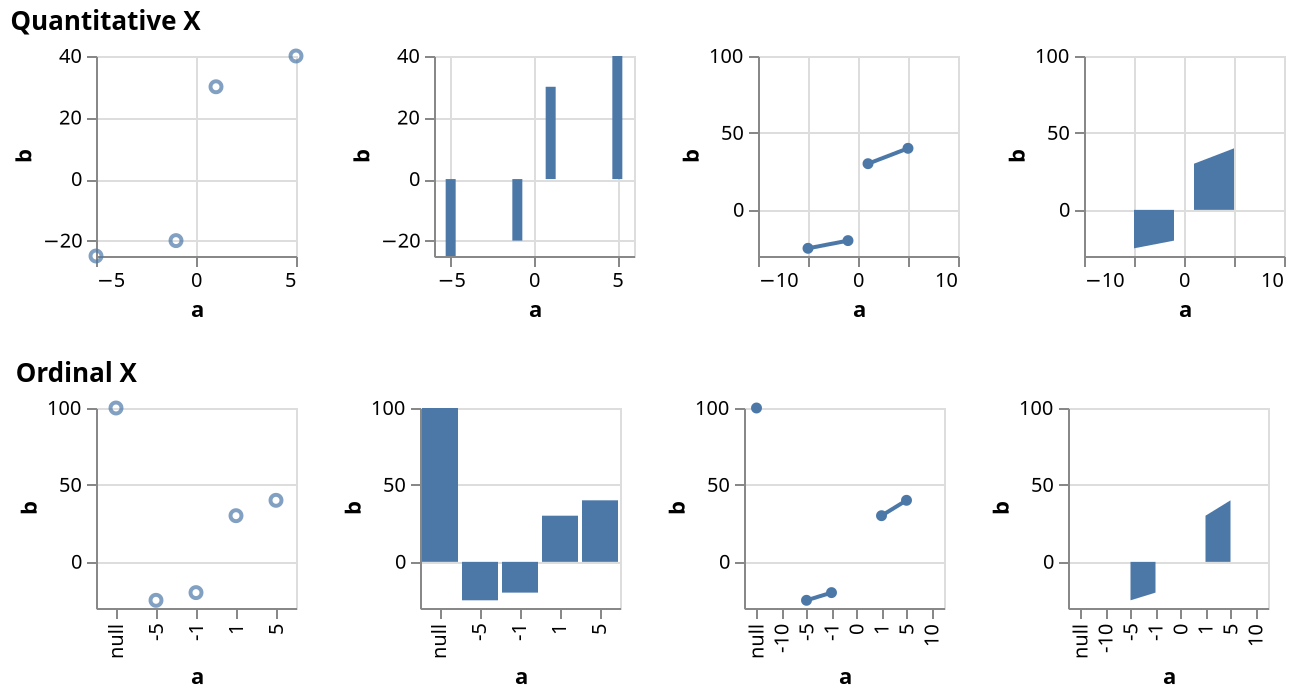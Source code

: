 {
  "$schema": "https://vega.github.io/schema/vega/v5.json",
  "description": "Testing invalid",
  "background": "white",
  "padding": 5,
  "data": [
    {
      "name": "source_0",
      "values": [
        {"a": null, "b": 100},
        {"a": -10, "b": null},
        {"a": -5, "b": -25},
        {"a": -1, "b": -20},
        {"a": 0, "b": null},
        {"a": 1, "b": 30},
        {"a": 5, "b": 40},
        {"a": 10, "b": null}
      ]
    },
    {
      "name": "data_0",
      "source": "source_0",
      "transform": [
        {"type": "formula", "expr": "toNumber(datum[\"a\"])", "as": "a"}
      ]
    },
    {
      "name": "data_2",
      "source": "data_0",
      "transform": [
        {
          "type": "filter",
          "expr": "isValid(datum[\"a\"]) && isFinite(+datum[\"a\"]) && isValid(datum[\"b\"]) && isFinite(+datum[\"b\"])"
        }
      ]
    },
    {
      "name": "data_3",
      "source": "data_0",
      "transform": [
        {
          "type": "stack",
          "groupby": ["a"],
          "field": "b",
          "sort": {"field": [], "order": []},
          "as": ["b_start", "b_end"],
          "offset": "zero"
        },
        {
          "type": "filter",
          "expr": "isValid(datum[\"a\"]) && isFinite(+datum[\"a\"]) && isValid(datum[\"b\"]) && isFinite(+datum[\"b\"])"
        }
      ]
    },
    {
      "name": "data_4",
      "source": "data_0",
      "transform": [
        {
          "type": "impute",
          "field": "b",
          "groupby": [],
          "key": "a",
          "method": "value",
          "value": 0
        },
        {
          "type": "stack",
          "groupby": ["a"],
          "field": "b",
          "sort": {"field": [], "order": []},
          "as": ["b_start", "b_end"],
          "offset": "zero"
        }
      ]
    },
    {
      "name": "data_5",
      "source": "data_0",
      "transform": [
        {
          "type": "filter",
          "expr": "isValid(datum[\"b\"]) && isFinite(+datum[\"b\"])"
        }
      ]
    },
    {
      "name": "data_6",
      "source": "data_0",
      "transform": [
        {
          "type": "stack",
          "groupby": ["a"],
          "field": "b",
          "sort": {"field": [], "order": []},
          "as": ["b_start", "b_end"],
          "offset": "zero"
        },
        {
          "type": "filter",
          "expr": "isValid(datum[\"b\"]) && isFinite(+datum[\"b\"])"
        }
      ]
    },
    {
      "name": "data_7",
      "source": "data_0",
      "transform": [
        {
          "type": "impute",
          "field": "b",
          "groupby": [],
          "key": "a",
          "method": "value",
          "value": 0
        },
        {
          "type": "stack",
          "groupby": ["a"],
          "field": "b",
          "sort": {"field": [], "order": []},
          "as": ["b_start", "b_end"],
          "offset": "zero"
        }
      ]
    }
  ],
  "signals": [
    {"name": "childHeight", "value": 100},
    {"name": "concat_0_childWidth", "value": 100},
    {"name": "concat_1_childWidth", "value": 100}
  ],
  "layout": {"padding": 20, "columns": 1, "bounds": "full", "align": "each"},
  "marks": [
    {
      "type": "group",
      "name": "concat_0_group",
      "title": {"text": "Quantitative X", "anchor": "start"},
      "layout": {"padding": 20, "bounds": "full", "align": "each"},
      "marks": [
        {
          "type": "group",
          "name": "concat_0_concat_0_group",
          "style": "cell",
          "encode": {
            "update": {
              "width": {"signal": "concat_0_childWidth"},
              "height": {"signal": "childHeight"}
            }
          },
          "marks": [
            {
              "name": "concat_0_concat_0_marks",
              "type": "symbol",
              "style": ["point"],
              "from": {"data": "data_2"},
              "encode": {
                "update": {
                  "opacity": {"value": 0.7},
                  "fill": {"value": "transparent"},
                  "stroke": {"value": "#4c78a8"},
                  "tooltip": {
                    "signal": "{\"a\": !isValid(datum[\"a\"]) || !isFinite(+datum[\"a\"]) ? \"\" + datum[\"a\"] : format(datum[\"a\"], \"\"), \"b\": !isValid(datum[\"b\"]) || !isFinite(+datum[\"b\"]) ? \"\" + datum[\"b\"] : format(datum[\"b\"], \"\")}"
                  },
                  "ariaRoleDescription": {"value": "point"},
                  "description": {
                    "signal": "\"a: \" + (!isValid(datum[\"a\"]) || !isFinite(+datum[\"a\"]) ? \"\" + datum[\"a\"] : format(datum[\"a\"], \"\")) + \"; b: \" + (!isValid(datum[\"b\"]) || !isFinite(+datum[\"b\"]) ? \"\" + datum[\"b\"] : format(datum[\"b\"], \"\"))"
                  },
                  "x": {"scale": "concat_0_concat_0_x", "field": "a"},
                  "y": {"scale": "concat_0_concat_0_y", "field": "b"}
                }
              }
            }
          ],
          "axes": [
            {
              "scale": "concat_0_concat_0_x",
              "orient": "bottom",
              "gridScale": "concat_0_concat_0_y",
              "grid": true,
              "tickCount": {"signal": "ceil(concat_0_childWidth/40)"},
              "domain": false,
              "labels": false,
              "aria": false,
              "maxExtent": 0,
              "minExtent": 0,
              "ticks": false,
              "zindex": 0
            },
            {
              "scale": "concat_0_concat_0_y",
              "orient": "left",
              "gridScale": "concat_0_concat_0_x",
              "grid": true,
              "tickCount": {"signal": "ceil(childHeight/40)"},
              "domain": false,
              "labels": false,
              "aria": false,
              "maxExtent": 0,
              "minExtent": 0,
              "ticks": false,
              "zindex": 0
            },
            {
              "scale": "concat_0_concat_0_x",
              "orient": "bottom",
              "grid": false,
              "title": "a",
              "labelFlush": true,
              "labelOverlap": true,
              "tickCount": {"signal": "ceil(concat_0_childWidth/40)"},
              "zindex": 0
            },
            {
              "scale": "concat_0_concat_0_y",
              "orient": "left",
              "grid": false,
              "title": "b",
              "labelOverlap": true,
              "tickCount": {"signal": "ceil(childHeight/40)"},
              "zindex": 0
            }
          ]
        },
        {
          "type": "group",
          "name": "concat_0_concat_1_group",
          "style": "cell",
          "encode": {
            "update": {
              "width": {"signal": "concat_0_childWidth"},
              "height": {"signal": "childHeight"}
            }
          },
          "marks": [
            {
              "name": "concat_0_concat_1_marks",
              "type": "rect",
              "style": ["bar"],
              "from": {"data": "data_3"},
              "encode": {
                "update": {
                  "fill": {"value": "#4c78a8"},
                  "tooltip": {
                    "signal": "{\"a\": !isValid(datum[\"a\"]) || !isFinite(+datum[\"a\"]) ? \"\" + datum[\"a\"] : format(datum[\"a\"], \"\"), \"b\": !isValid(datum[\"b\"]) || !isFinite(+datum[\"b\"]) ? \"\" + datum[\"b\"] : format(datum[\"b\"], \"\")}"
                  },
                  "ariaRoleDescription": {"value": "bar"},
                  "description": {
                    "signal": "\"a: \" + (!isValid(datum[\"a\"]) || !isFinite(+datum[\"a\"]) ? \"\" + datum[\"a\"] : format(datum[\"a\"], \"\")) + \"; b: \" + (!isValid(datum[\"b\"]) || !isFinite(+datum[\"b\"]) ? \"\" + datum[\"b\"] : format(datum[\"b\"], \"\"))"
                  },
                  "xc": {"scale": "concat_0_concat_1_x", "field": "a"},
                  "width": {"value": 5},
                  "y": {"scale": "concat_0_concat_1_y", "field": "b_end"},
                  "y2": {"scale": "concat_0_concat_1_y", "field": "b_start"}
                }
              }
            }
          ],
          "axes": [
            {
              "scale": "concat_0_concat_1_x",
              "orient": "bottom",
              "gridScale": "concat_0_concat_1_y",
              "grid": true,
              "tickCount": {"signal": "ceil(concat_0_childWidth/40)"},
              "domain": false,
              "labels": false,
              "aria": false,
              "maxExtent": 0,
              "minExtent": 0,
              "ticks": false,
              "zindex": 0
            },
            {
              "scale": "concat_0_concat_1_y",
              "orient": "left",
              "gridScale": "concat_0_concat_1_x",
              "grid": true,
              "tickCount": {"signal": "ceil(childHeight/40)"},
              "domain": false,
              "labels": false,
              "aria": false,
              "maxExtent": 0,
              "minExtent": 0,
              "ticks": false,
              "zindex": 0
            },
            {
              "scale": "concat_0_concat_1_x",
              "orient": "bottom",
              "grid": false,
              "title": "a",
              "labelFlush": true,
              "labelOverlap": true,
              "tickCount": {"signal": "ceil(concat_0_childWidth/40)"},
              "zindex": 0
            },
            {
              "scale": "concat_0_concat_1_y",
              "orient": "left",
              "grid": false,
              "title": "b",
              "labelOverlap": true,
              "tickCount": {"signal": "ceil(childHeight/40)"},
              "zindex": 0
            }
          ]
        },
        {
          "type": "group",
          "name": "concat_0_concat_2_group",
          "style": "cell",
          "encode": {
            "update": {
              "width": {"signal": "concat_0_childWidth"},
              "height": {"signal": "childHeight"}
            }
          },
          "marks": [
            {
              "name": "concat_0_concat_2_layer_0_marks",
              "type": "line",
              "style": ["line"],
              "sort": {"field": "x"},
              "from": {"data": "data_0"},
              "encode": {
                "update": {
                  "stroke": {"value": "#4c78a8"},
                  "tooltip": {
                    "signal": "{\"a\": !isValid(datum[\"a\"]) || !isFinite(+datum[\"a\"]) ? \"\" + datum[\"a\"] : format(datum[\"a\"], \"\"), \"b\": !isValid(datum[\"b\"]) || !isFinite(+datum[\"b\"]) ? \"\" + datum[\"b\"] : format(datum[\"b\"], \"\")}"
                  },
                  "description": {
                    "signal": "\"a: \" + (!isValid(datum[\"a\"]) || !isFinite(+datum[\"a\"]) ? \"\" + datum[\"a\"] : format(datum[\"a\"], \"\")) + \"; b: \" + (!isValid(datum[\"b\"]) || !isFinite(+datum[\"b\"]) ? \"\" + datum[\"b\"] : format(datum[\"b\"], \"\"))"
                  },
                  "x": {"scale": "concat_0_concat_2_x", "field": "a"},
                  "y": {"scale": "concat_0_concat_2_y", "field": "b"},
                  "defined": {
                    "signal": "isValid(datum[\"a\"]) && isFinite(+datum[\"a\"]) && isValid(datum[\"b\"]) && isFinite(+datum[\"b\"])"
                  }
                }
              }
            },
            {
              "name": "concat_0_concat_2_layer_1_marks",
              "type": "symbol",
              "style": ["point"],
              "from": {"data": "data_2"},
              "encode": {
                "update": {
                  "opacity": {"value": 1},
                  "fill": {"value": "#4c78a8"},
                  "tooltip": {
                    "signal": "{\"a\": !isValid(datum[\"a\"]) || !isFinite(+datum[\"a\"]) ? \"\" + datum[\"a\"] : format(datum[\"a\"], \"\"), \"b\": !isValid(datum[\"b\"]) || !isFinite(+datum[\"b\"]) ? \"\" + datum[\"b\"] : format(datum[\"b\"], \"\")}"
                  },
                  "ariaRoleDescription": {"value": "point"},
                  "description": {
                    "signal": "\"a: \" + (!isValid(datum[\"a\"]) || !isFinite(+datum[\"a\"]) ? \"\" + datum[\"a\"] : format(datum[\"a\"], \"\")) + \"; b: \" + (!isValid(datum[\"b\"]) || !isFinite(+datum[\"b\"]) ? \"\" + datum[\"b\"] : format(datum[\"b\"], \"\"))"
                  },
                  "x": {"scale": "concat_0_concat_2_x", "field": "a"},
                  "y": {"scale": "concat_0_concat_2_y", "field": "b"}
                }
              }
            }
          ],
          "axes": [
            {
              "scale": "concat_0_concat_2_x",
              "orient": "bottom",
              "gridScale": "concat_0_concat_2_y",
              "grid": true,
              "tickCount": {"signal": "ceil(concat_0_childWidth/40)"},
              "domain": false,
              "labels": false,
              "aria": false,
              "maxExtent": 0,
              "minExtent": 0,
              "ticks": false,
              "zindex": 0
            },
            {
              "scale": "concat_0_concat_2_y",
              "orient": "left",
              "gridScale": "concat_0_concat_2_x",
              "grid": true,
              "tickCount": {"signal": "ceil(childHeight/40)"},
              "domain": false,
              "labels": false,
              "aria": false,
              "maxExtent": 0,
              "minExtent": 0,
              "ticks": false,
              "zindex": 0
            },
            {
              "scale": "concat_0_concat_2_x",
              "orient": "bottom",
              "grid": false,
              "title": "a",
              "labelFlush": true,
              "labelOverlap": true,
              "tickCount": {"signal": "ceil(concat_0_childWidth/40)"},
              "zindex": 0
            },
            {
              "scale": "concat_0_concat_2_y",
              "orient": "left",
              "grid": false,
              "title": "b",
              "labelOverlap": true,
              "tickCount": {"signal": "ceil(childHeight/40)"},
              "zindex": 0
            }
          ]
        },
        {
          "type": "group",
          "name": "concat_0_concat_3_group",
          "style": "cell",
          "encode": {
            "update": {
              "width": {"signal": "concat_0_childWidth"},
              "height": {"signal": "childHeight"}
            }
          },
          "marks": [
            {
              "name": "concat_0_concat_3_marks",
              "type": "area",
              "style": ["area"],
              "sort": {"field": "x"},
              "from": {"data": "data_4"},
              "encode": {
                "update": {
                  "orient": {"value": "vertical"},
                  "fill": {"value": "#4c78a8"},
                  "tooltip": {
                    "signal": "{\"a\": !isValid(datum[\"a\"]) || !isFinite(+datum[\"a\"]) ? \"\" + datum[\"a\"] : format(datum[\"a\"], \"\"), \"b\": !isValid(datum[\"b\"]) || !isFinite(+datum[\"b\"]) ? \"\" + datum[\"b\"] : format(datum[\"b\"], \"\")}"
                  },
                  "description": {
                    "signal": "\"a: \" + (!isValid(datum[\"a\"]) || !isFinite(+datum[\"a\"]) ? \"\" + datum[\"a\"] : format(datum[\"a\"], \"\")) + \"; b: \" + (!isValid(datum[\"b\"]) || !isFinite(+datum[\"b\"]) ? \"\" + datum[\"b\"] : format(datum[\"b\"], \"\"))"
                  },
                  "x": {"scale": "concat_0_concat_3_x", "field": "a"},
                  "y": {"scale": "concat_0_concat_3_y", "field": "b_end"},
                  "y2": {"scale": "concat_0_concat_3_y", "field": "b_start"},
                  "defined": {
                    "signal": "isValid(datum[\"a\"]) && isFinite(+datum[\"a\"]) && isValid(datum[\"b\"]) && isFinite(+datum[\"b\"])"
                  }
                }
              }
            }
          ],
          "axes": [
            {
              "scale": "concat_0_concat_3_x",
              "orient": "bottom",
              "gridScale": "concat_0_concat_3_y",
              "grid": true,
              "tickCount": {"signal": "ceil(concat_0_childWidth/40)"},
              "domain": false,
              "labels": false,
              "aria": false,
              "maxExtent": 0,
              "minExtent": 0,
              "ticks": false,
              "zindex": 0
            },
            {
              "scale": "concat_0_concat_3_y",
              "orient": "left",
              "gridScale": "concat_0_concat_3_x",
              "grid": true,
              "tickCount": {"signal": "ceil(childHeight/40)"},
              "domain": false,
              "labels": false,
              "aria": false,
              "maxExtent": 0,
              "minExtent": 0,
              "ticks": false,
              "zindex": 0
            },
            {
              "scale": "concat_0_concat_3_x",
              "orient": "bottom",
              "grid": false,
              "title": "a",
              "labelFlush": true,
              "labelOverlap": true,
              "tickCount": {"signal": "ceil(concat_0_childWidth/40)"},
              "zindex": 0
            },
            {
              "scale": "concat_0_concat_3_y",
              "orient": "left",
              "grid": false,
              "title": "b",
              "labelOverlap": true,
              "tickCount": {"signal": "ceil(childHeight/40)"},
              "zindex": 0
            }
          ]
        }
      ]
    },
    {
      "type": "group",
      "name": "concat_1_group",
      "title": {"text": "Ordinal X", "anchor": "start"},
      "layout": {"padding": 20, "bounds": "full", "align": "each"},
      "marks": [
        {
          "type": "group",
          "name": "concat_1_concat_0_group",
          "style": "cell",
          "encode": {
            "update": {
              "width": {"signal": "concat_1_childWidth"},
              "height": {"signal": "childHeight"}
            }
          },
          "marks": [
            {
              "name": "concat_1_concat_0_marks",
              "type": "symbol",
              "style": ["point"],
              "from": {"data": "data_5"},
              "encode": {
                "update": {
                  "opacity": {"value": 0.7},
                  "fill": {"value": "transparent"},
                  "stroke": {"value": "#4c78a8"},
                  "tooltip": {
                    "signal": "{\"a\": \"\" + datum[\"a\"], \"b\": !isValid(datum[\"b\"]) || !isFinite(+datum[\"b\"]) ? \"\" + datum[\"b\"] : format(datum[\"b\"], \"\")}"
                  },
                  "ariaRoleDescription": {"value": "point"},
                  "description": {
                    "signal": "\"a: \" + (\"\" + datum[\"a\"]) + \"; b: \" + (!isValid(datum[\"b\"]) || !isFinite(+datum[\"b\"]) ? \"\" + datum[\"b\"] : format(datum[\"b\"], \"\"))"
                  },
                  "x": {"scale": "concat_1_concat_0_x", "field": "a"},
                  "y": {"scale": "concat_1_concat_0_y", "field": "b"}
                }
              }
            }
          ],
          "axes": [
            {
              "scale": "concat_1_concat_0_y",
              "orient": "left",
              "gridScale": "concat_1_concat_0_x",
              "grid": true,
              "tickCount": {"signal": "ceil(childHeight/40)"},
              "domain": false,
              "labels": false,
              "aria": false,
              "maxExtent": 0,
              "minExtent": 0,
              "ticks": false,
              "zindex": 0
            },
            {
              "scale": "concat_1_concat_0_x",
              "orient": "bottom",
              "grid": false,
              "title": "a",
              "labelAlign": "right",
              "labelAngle": 270,
              "labelBaseline": "middle",
              "zindex": 0
            },
            {
              "scale": "concat_1_concat_0_y",
              "orient": "left",
              "grid": false,
              "title": "b",
              "labelOverlap": true,
              "tickCount": {"signal": "ceil(childHeight/40)"},
              "zindex": 0
            }
          ]
        },
        {
          "type": "group",
          "name": "concat_1_concat_1_group",
          "style": "cell",
          "encode": {
            "update": {
              "width": {"signal": "concat_1_childWidth"},
              "height": {"signal": "childHeight"}
            }
          },
          "marks": [
            {
              "name": "concat_1_concat_1_marks",
              "type": "rect",
              "style": ["bar"],
              "from": {"data": "data_6"},
              "encode": {
                "update": {
                  "fill": {"value": "#4c78a8"},
                  "tooltip": {
                    "signal": "{\"a\": \"\" + datum[\"a\"], \"b\": !isValid(datum[\"b\"]) || !isFinite(+datum[\"b\"]) ? \"\" + datum[\"b\"] : format(datum[\"b\"], \"\")}"
                  },
                  "ariaRoleDescription": {"value": "bar"},
                  "description": {
                    "signal": "\"a: \" + (\"\" + datum[\"a\"]) + \"; b: \" + (!isValid(datum[\"b\"]) || !isFinite(+datum[\"b\"]) ? \"\" + datum[\"b\"] : format(datum[\"b\"], \"\"))"
                  },
                  "x": {"scale": "concat_1_concat_1_x", "field": "a"},
                  "width": {
                    "signal": "max(0.25, bandwidth('concat_1_concat_1_x'))"
                  },
                  "y": {"scale": "concat_1_concat_1_y", "field": "b_end"},
                  "y2": {"scale": "concat_1_concat_1_y", "field": "b_start"}
                }
              }
            }
          ],
          "axes": [
            {
              "scale": "concat_1_concat_1_y",
              "orient": "left",
              "gridScale": "concat_1_concat_1_x",
              "grid": true,
              "tickCount": {"signal": "ceil(childHeight/40)"},
              "domain": false,
              "labels": false,
              "aria": false,
              "maxExtent": 0,
              "minExtent": 0,
              "ticks": false,
              "zindex": 0
            },
            {
              "scale": "concat_1_concat_1_x",
              "orient": "bottom",
              "grid": false,
              "title": "a",
              "labelAlign": "right",
              "labelAngle": 270,
              "labelBaseline": "middle",
              "zindex": 0
            },
            {
              "scale": "concat_1_concat_1_y",
              "orient": "left",
              "grid": false,
              "title": "b",
              "labelOverlap": true,
              "tickCount": {"signal": "ceil(childHeight/40)"},
              "zindex": 0
            }
          ]
        },
        {
          "type": "group",
          "name": "concat_1_concat_2_group",
          "style": "cell",
          "encode": {
            "update": {
              "width": {"signal": "concat_1_childWidth"},
              "height": {"signal": "childHeight"}
            }
          },
          "marks": [
            {
              "name": "concat_1_concat_2_layer_0_marks",
              "type": "line",
              "style": ["line"],
              "sort": {"field": "x"},
              "from": {"data": "data_0"},
              "encode": {
                "update": {
                  "stroke": {"value": "#4c78a8"},
                  "tooltip": {
                    "signal": "{\"a\": \"\" + datum[\"a\"], \"b\": !isValid(datum[\"b\"]) || !isFinite(+datum[\"b\"]) ? \"\" + datum[\"b\"] : format(datum[\"b\"], \"\")}"
                  },
                  "description": {
                    "signal": "\"a: \" + (\"\" + datum[\"a\"]) + \"; b: \" + (!isValid(datum[\"b\"]) || !isFinite(+datum[\"b\"]) ? \"\" + datum[\"b\"] : format(datum[\"b\"], \"\"))"
                  },
                  "x": {"scale": "concat_1_concat_2_x", "field": "a"},
                  "y": {"scale": "concat_1_concat_2_y", "field": "b"},
                  "defined": {
                    "signal": "isValid(datum[\"b\"]) && isFinite(+datum[\"b\"])"
                  }
                }
              }
            },
            {
              "name": "concat_1_concat_2_layer_1_marks",
              "type": "symbol",
              "style": ["point"],
              "from": {"data": "data_5"},
              "encode": {
                "update": {
                  "opacity": {"value": 1},
                  "fill": {"value": "#4c78a8"},
                  "tooltip": {
                    "signal": "{\"a\": \"\" + datum[\"a\"], \"b\": !isValid(datum[\"b\"]) || !isFinite(+datum[\"b\"]) ? \"\" + datum[\"b\"] : format(datum[\"b\"], \"\")}"
                  },
                  "ariaRoleDescription": {"value": "point"},
                  "description": {
                    "signal": "\"a: \" + (\"\" + datum[\"a\"]) + \"; b: \" + (!isValid(datum[\"b\"]) || !isFinite(+datum[\"b\"]) ? \"\" + datum[\"b\"] : format(datum[\"b\"], \"\"))"
                  },
                  "x": {"scale": "concat_1_concat_2_x", "field": "a"},
                  "y": {"scale": "concat_1_concat_2_y", "field": "b"}
                }
              }
            }
          ],
          "axes": [
            {
              "scale": "concat_1_concat_2_y",
              "orient": "left",
              "gridScale": "concat_1_concat_2_x",
              "grid": true,
              "tickCount": {"signal": "ceil(childHeight/40)"},
              "domain": false,
              "labels": false,
              "aria": false,
              "maxExtent": 0,
              "minExtent": 0,
              "ticks": false,
              "zindex": 0
            },
            {
              "scale": "concat_1_concat_2_x",
              "orient": "bottom",
              "grid": false,
              "title": "a",
              "labelAlign": "right",
              "labelAngle": 270,
              "labelBaseline": "middle",
              "zindex": 0
            },
            {
              "scale": "concat_1_concat_2_y",
              "orient": "left",
              "grid": false,
              "title": "b",
              "labelOverlap": true,
              "tickCount": {"signal": "ceil(childHeight/40)"},
              "zindex": 0
            }
          ]
        },
        {
          "type": "group",
          "name": "concat_1_concat_3_group",
          "style": "cell",
          "encode": {
            "update": {
              "width": {"signal": "concat_1_childWidth"},
              "height": {"signal": "childHeight"}
            }
          },
          "marks": [
            {
              "name": "concat_1_concat_3_marks",
              "type": "area",
              "style": ["area"],
              "sort": {"field": "x"},
              "from": {"data": "data_7"},
              "encode": {
                "update": {
                  "orient": {"value": "vertical"},
                  "fill": {"value": "#4c78a8"},
                  "tooltip": {
                    "signal": "{\"a\": \"\" + datum[\"a\"], \"b\": !isValid(datum[\"b\"]) || !isFinite(+datum[\"b\"]) ? \"\" + datum[\"b\"] : format(datum[\"b\"], \"\")}"
                  },
                  "description": {
                    "signal": "\"a: \" + (\"\" + datum[\"a\"]) + \"; b: \" + (!isValid(datum[\"b\"]) || !isFinite(+datum[\"b\"]) ? \"\" + datum[\"b\"] : format(datum[\"b\"], \"\"))"
                  },
                  "x": {"scale": "concat_1_concat_3_x", "field": "a"},
                  "y": {"scale": "concat_1_concat_3_y", "field": "b_end"},
                  "y2": {"scale": "concat_1_concat_3_y", "field": "b_start"},
                  "defined": {
                    "signal": "isValid(datum[\"b\"]) && isFinite(+datum[\"b\"])"
                  }
                }
              }
            }
          ],
          "axes": [
            {
              "scale": "concat_1_concat_3_y",
              "orient": "left",
              "gridScale": "concat_1_concat_3_x",
              "grid": true,
              "tickCount": {"signal": "ceil(childHeight/40)"},
              "domain": false,
              "labels": false,
              "aria": false,
              "maxExtent": 0,
              "minExtent": 0,
              "ticks": false,
              "zindex": 0
            },
            {
              "scale": "concat_1_concat_3_x",
              "orient": "bottom",
              "grid": false,
              "title": "a",
              "labelAlign": "right",
              "labelAngle": 270,
              "labelBaseline": "middle",
              "zindex": 0
            },
            {
              "scale": "concat_1_concat_3_y",
              "orient": "left",
              "grid": false,
              "title": "b",
              "labelOverlap": true,
              "tickCount": {"signal": "ceil(childHeight/40)"},
              "zindex": 0
            }
          ]
        }
      ]
    }
  ],
  "scales": [
    {
      "name": "concat_0_concat_0_x",
      "type": "linear",
      "domain": {"data": "data_2", "field": "a"},
      "range": [0, {"signal": "concat_0_childWidth"}],
      "nice": true,
      "zero": true
    },
    {
      "name": "concat_0_concat_0_y",
      "type": "linear",
      "domain": {"data": "data_2", "field": "b"},
      "range": [{"signal": "childHeight"}, 0],
      "nice": true,
      "zero": true
    },
    {
      "name": "concat_0_concat_1_x",
      "type": "linear",
      "domain": {"data": "data_3", "field": "a"},
      "range": [0, {"signal": "concat_0_childWidth"}],
      "nice": true,
      "zero": false,
      "padding": 5
    },
    {
      "name": "concat_0_concat_1_y",
      "type": "linear",
      "domain": {"data": "data_3", "fields": ["b_start", "b_end"]},
      "range": [{"signal": "childHeight"}, 0],
      "nice": true,
      "zero": true
    },
    {
      "name": "concat_0_concat_2_x",
      "type": "linear",
      "domain": {
        "fields": [
          {"data": "data_0", "field": "a"},
          {"data": "data_2", "field": "a"}
        ]
      },
      "range": [0, {"signal": "concat_0_childWidth"}],
      "nice": true,
      "zero": false
    },
    {
      "name": "concat_0_concat_2_y",
      "type": "linear",
      "domain": {
        "fields": [
          {"data": "data_0", "field": "b"},
          {"data": "data_2", "field": "b"}
        ]
      },
      "range": [{"signal": "childHeight"}, 0],
      "nice": true,
      "zero": true
    },
    {
      "name": "concat_0_concat_3_x",
      "type": "linear",
      "domain": {"data": "data_4", "field": "a"},
      "range": [0, {"signal": "concat_0_childWidth"}],
      "nice": true,
      "zero": false
    },
    {
      "name": "concat_0_concat_3_y",
      "type": "linear",
      "domain": {"data": "data_4", "fields": ["b_start", "b_end"]},
      "range": [{"signal": "childHeight"}, 0],
      "nice": true,
      "zero": true
    },
    {
      "name": "concat_1_concat_0_x",
      "type": "point",
      "domain": {"data": "data_5", "field": "a", "sort": true},
      "range": [0, {"signal": "concat_1_childWidth"}],
      "padding": 0.5
    },
    {
      "name": "concat_1_concat_0_y",
      "type": "linear",
      "domain": {"data": "data_5", "field": "b"},
      "range": [{"signal": "childHeight"}, 0],
      "nice": true,
      "zero": true
    },
    {
      "name": "concat_1_concat_1_x",
      "type": "band",
      "domain": {"data": "data_6", "field": "a", "sort": true},
      "range": [0, {"signal": "concat_1_childWidth"}],
      "paddingInner": 0.1,
      "paddingOuter": 0.05
    },
    {
      "name": "concat_1_concat_1_y",
      "type": "linear",
      "domain": {"data": "data_6", "fields": ["b_start", "b_end"]},
      "range": [{"signal": "childHeight"}, 0],
      "nice": true,
      "zero": true
    },
    {
      "name": "concat_1_concat_2_x",
      "type": "point",
      "domain": {
        "fields": [
          {"data": "data_0", "field": "a"},
          {"data": "data_5", "field": "a"}
        ],
        "sort": true
      },
      "range": [0, {"signal": "concat_1_childWidth"}],
      "padding": 0.5
    },
    {
      "name": "concat_1_concat_2_y",
      "type": "linear",
      "domain": {
        "fields": [
          {"data": "data_0", "field": "b"},
          {"data": "data_5", "field": "b"}
        ]
      },
      "range": [{"signal": "childHeight"}, 0],
      "nice": true,
      "zero": true
    },
    {
      "name": "concat_1_concat_3_x",
      "type": "point",
      "domain": {"data": "data_7", "field": "a", "sort": true},
      "range": [0, {"signal": "concat_1_childWidth"}],
      "padding": 0.5
    },
    {
      "name": "concat_1_concat_3_y",
      "type": "linear",
      "domain": {"data": "data_7", "fields": ["b_start", "b_end"]},
      "range": [{"signal": "childHeight"}, 0],
      "nice": true,
      "zero": true
    }
  ],
  "config": {"mark": {"tooltip": true}}
}
